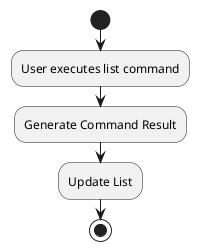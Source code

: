 @startuml
start
:User executes list command;

:Generate Command Result;

:Update List;
stop
@enduml
